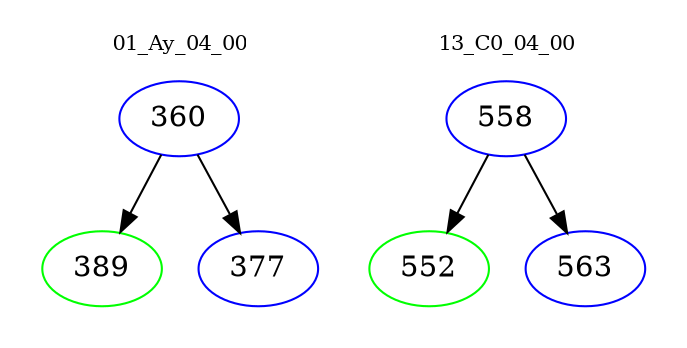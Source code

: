 digraph{
subgraph cluster_0 {
color = white
label = "01_Ay_04_00";
fontsize=10;
T0_360 [label="360", color="blue"]
T0_360 -> T0_389 [color="black"]
T0_389 [label="389", color="green"]
T0_360 -> T0_377 [color="black"]
T0_377 [label="377", color="blue"]
}
subgraph cluster_1 {
color = white
label = "13_C0_04_00";
fontsize=10;
T1_558 [label="558", color="blue"]
T1_558 -> T1_552 [color="black"]
T1_552 [label="552", color="green"]
T1_558 -> T1_563 [color="black"]
T1_563 [label="563", color="blue"]
}
}
